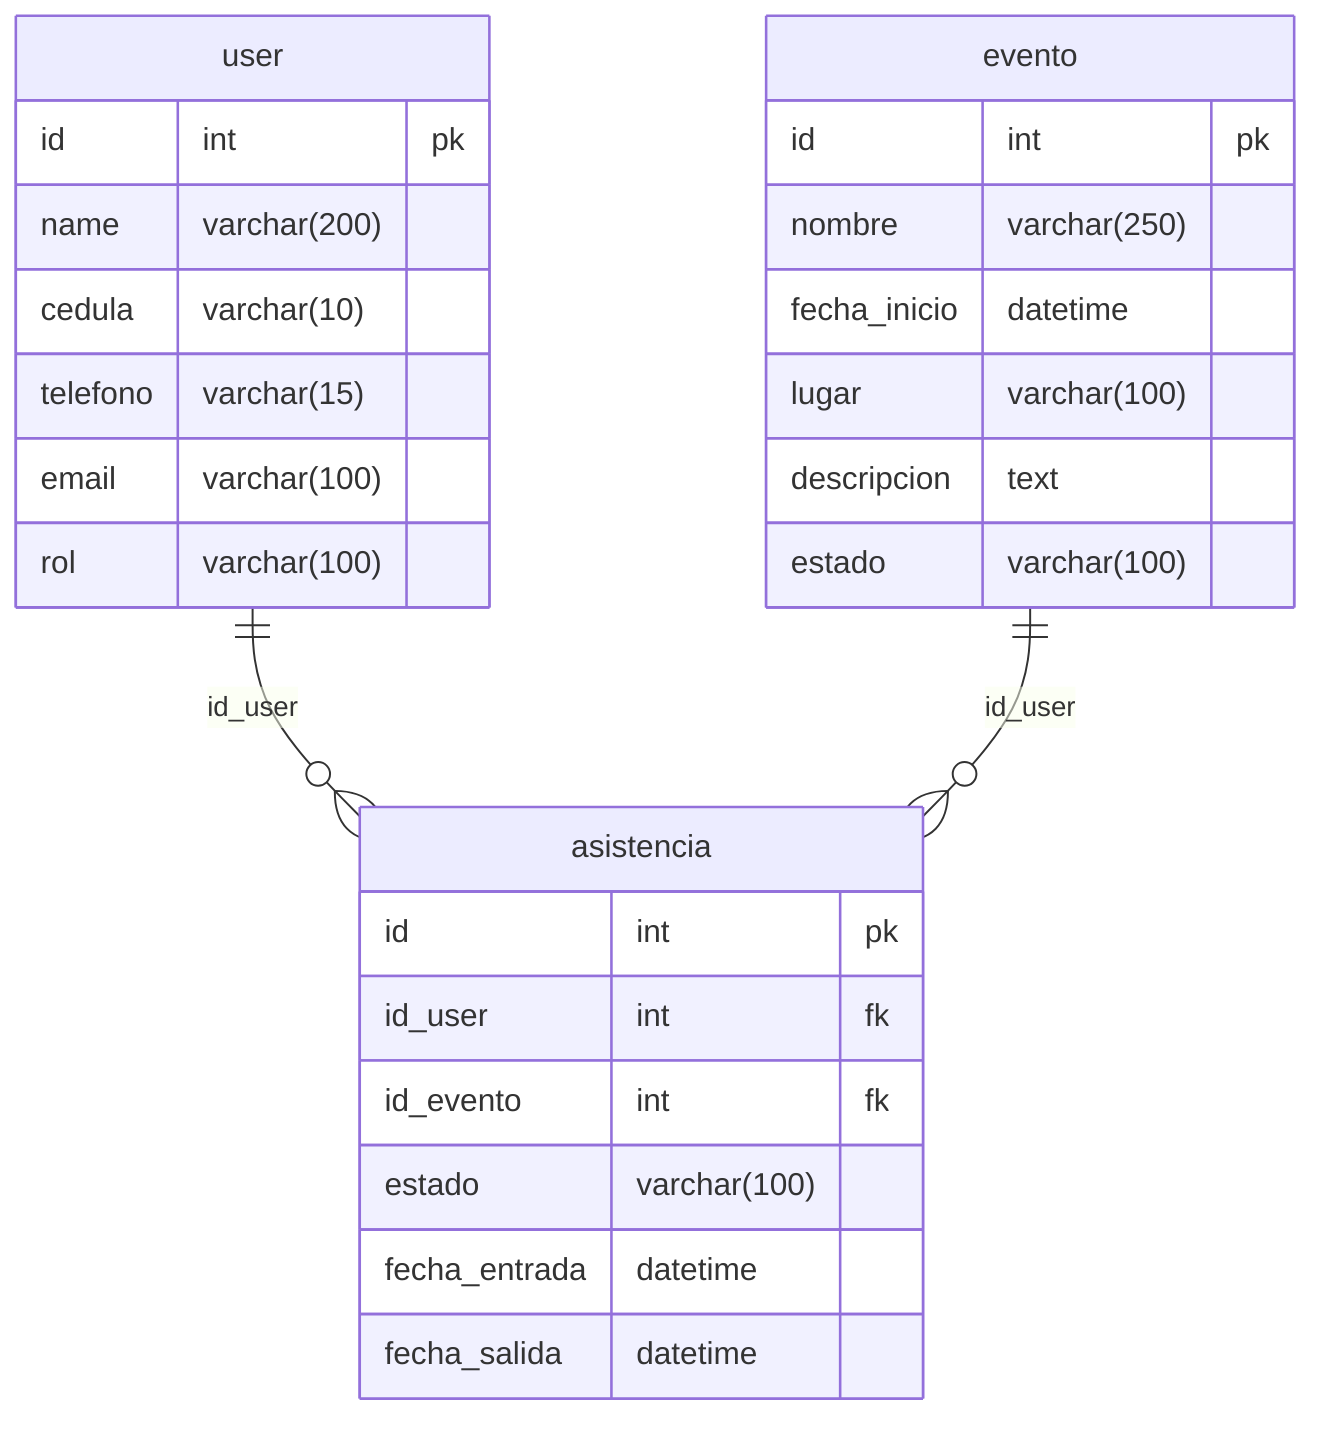 erDiagram

user{
id int pk
name varchar(200)
cedula varchar(10)
telefono varchar(15)
email varchar(100)
rol varchar(100)
}

evento{
id int pk
nombre varchar(250)
fecha_inicio datetime
lugar varchar(100)
descripcion text
estado varchar(100)
}

asistencia{
id int pk
id_user int fk
id_evento int fk
estado varchar(100)
fecha_entrada datetime
fecha_salida datetime
}

user ||--o{ asistencia: id_user
evento ||--o{ asistencia: id_user